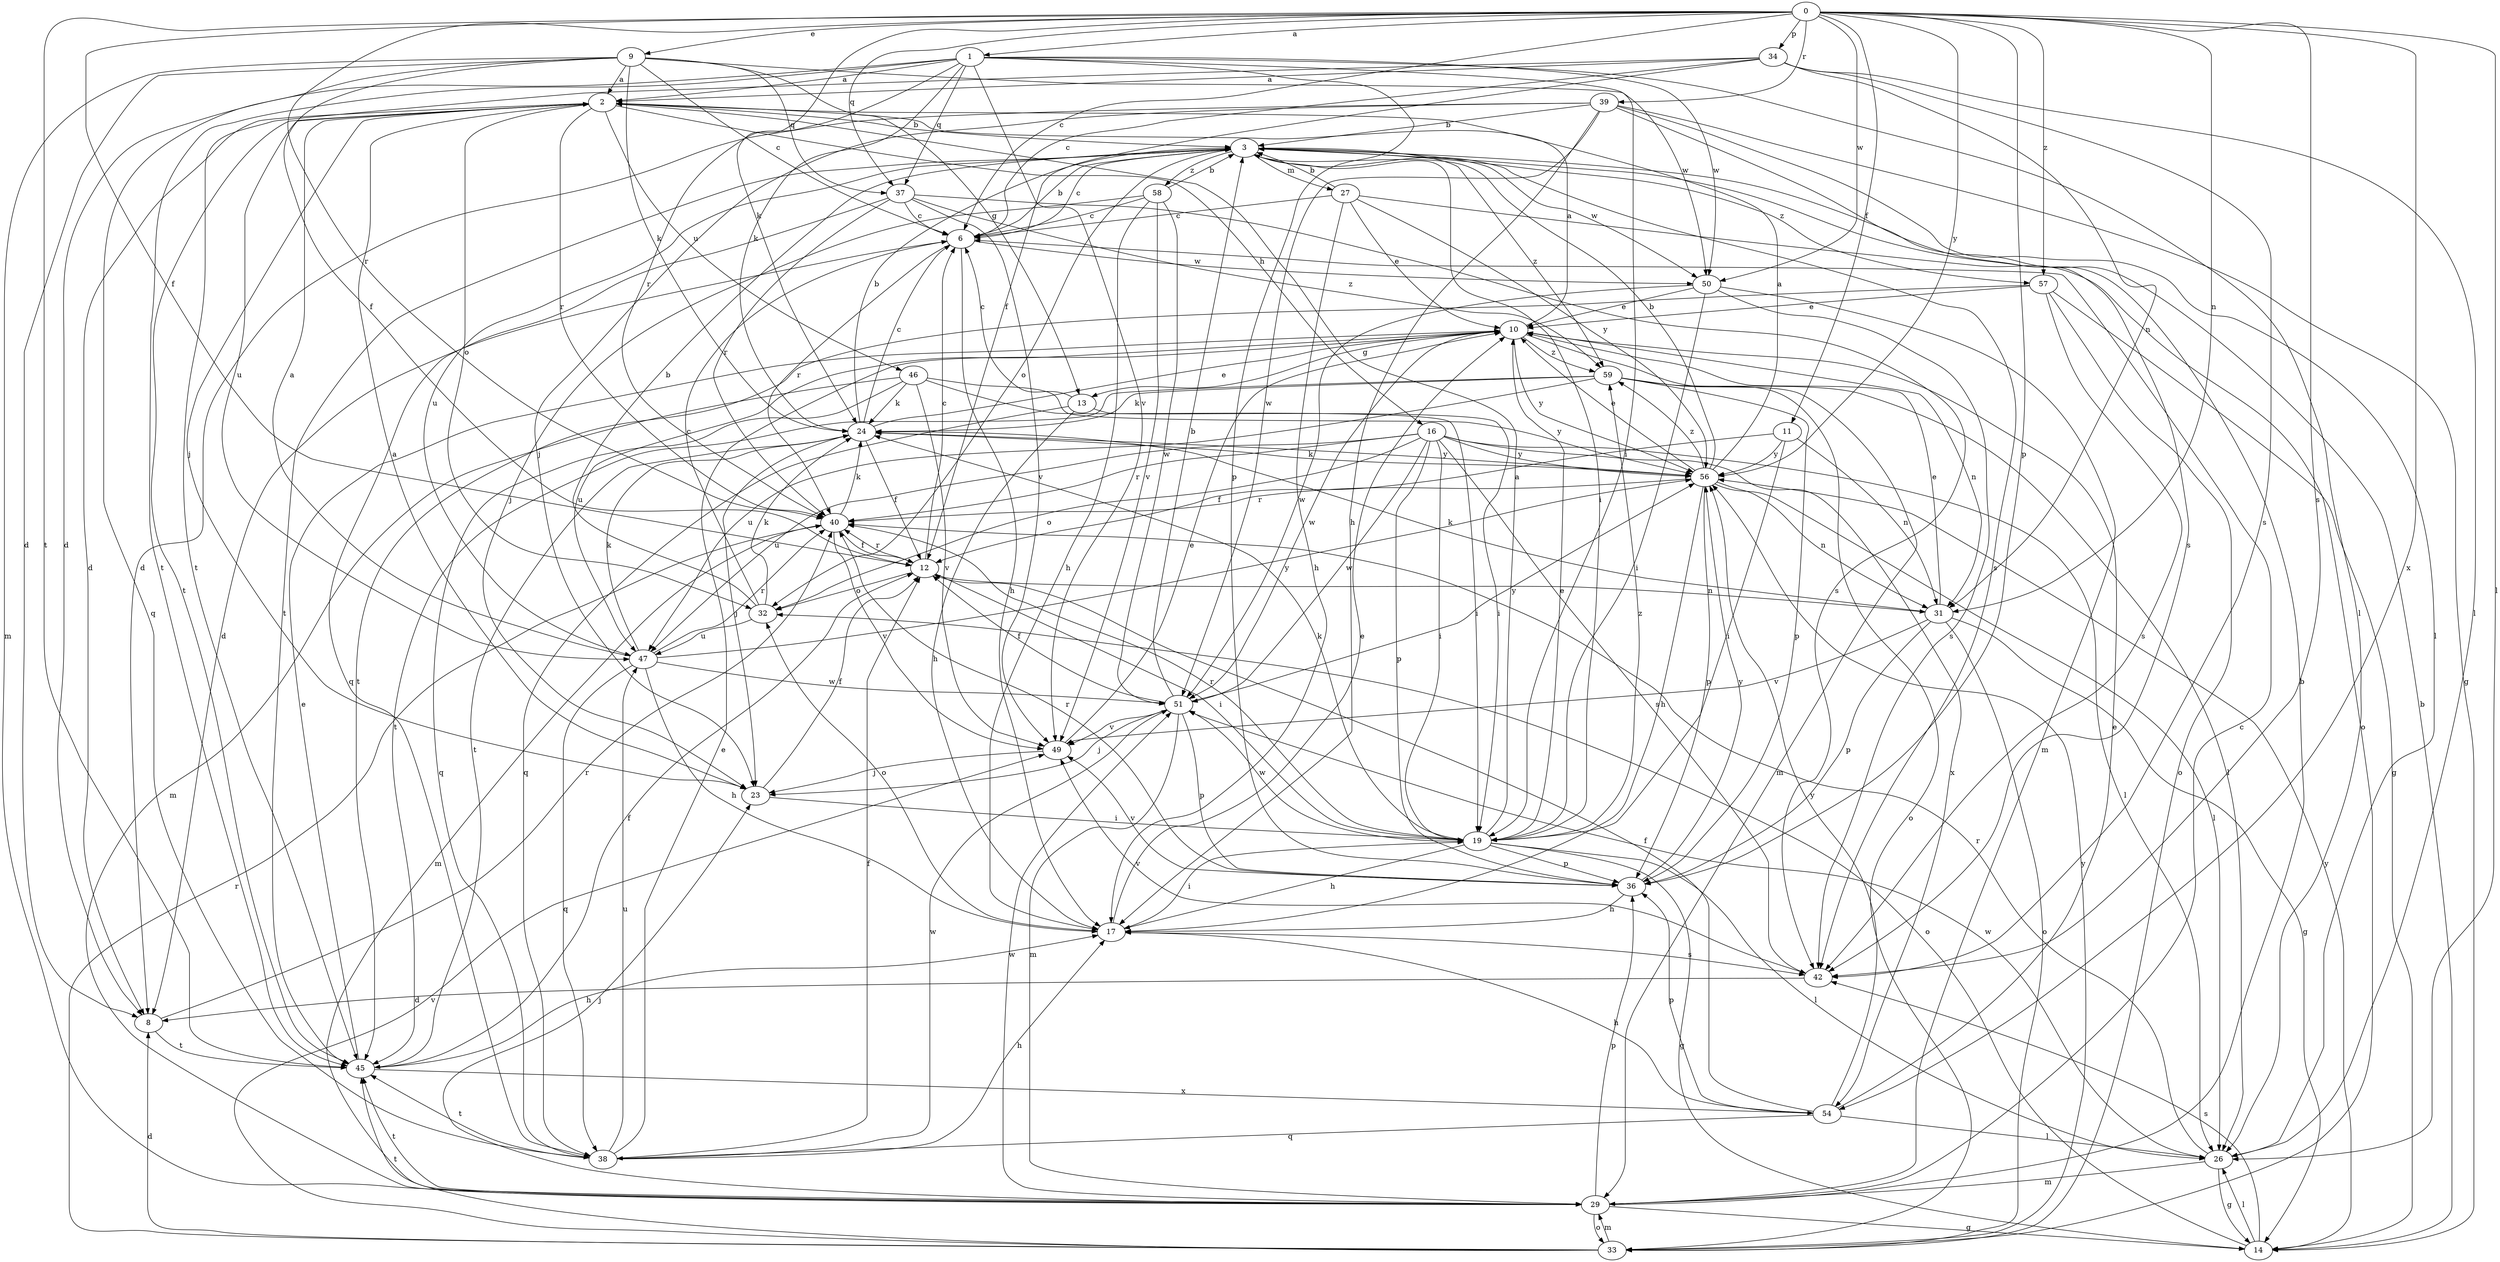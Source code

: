strict digraph  {
0;
1;
2;
3;
6;
8;
9;
10;
11;
12;
13;
14;
16;
17;
19;
23;
24;
26;
27;
29;
31;
32;
33;
34;
36;
37;
38;
39;
40;
42;
45;
46;
47;
49;
50;
51;
54;
56;
57;
58;
59;
0 -> 1  [label=a];
0 -> 6  [label=c];
0 -> 9  [label=e];
0 -> 11  [label=f];
0 -> 12  [label=f];
0 -> 24  [label=k];
0 -> 26  [label=l];
0 -> 31  [label=n];
0 -> 34  [label=p];
0 -> 36  [label=p];
0 -> 37  [label=q];
0 -> 39  [label=r];
0 -> 40  [label=r];
0 -> 42  [label=s];
0 -> 45  [label=t];
0 -> 50  [label=w];
0 -> 54  [label=x];
0 -> 56  [label=y];
0 -> 57  [label=z];
1 -> 2  [label=a];
1 -> 8  [label=d];
1 -> 19  [label=i];
1 -> 24  [label=k];
1 -> 26  [label=l];
1 -> 36  [label=p];
1 -> 37  [label=q];
1 -> 40  [label=r];
1 -> 45  [label=t];
1 -> 49  [label=v];
1 -> 50  [label=w];
2 -> 3  [label=b];
2 -> 8  [label=d];
2 -> 16  [label=h];
2 -> 23  [label=j];
2 -> 32  [label=o];
2 -> 40  [label=r];
2 -> 45  [label=t];
2 -> 46  [label=u];
2 -> 47  [label=u];
3 -> 6  [label=c];
3 -> 19  [label=i];
3 -> 27  [label=m];
3 -> 32  [label=o];
3 -> 42  [label=s];
3 -> 45  [label=t];
3 -> 47  [label=u];
3 -> 50  [label=w];
3 -> 57  [label=z];
3 -> 58  [label=z];
3 -> 59  [label=z];
6 -> 3  [label=b];
6 -> 8  [label=d];
6 -> 17  [label=h];
6 -> 40  [label=r];
6 -> 50  [label=w];
8 -> 40  [label=r];
8 -> 45  [label=t];
9 -> 2  [label=a];
9 -> 6  [label=c];
9 -> 8  [label=d];
9 -> 12  [label=f];
9 -> 13  [label=g];
9 -> 24  [label=k];
9 -> 29  [label=m];
9 -> 37  [label=q];
9 -> 38  [label=q];
9 -> 50  [label=w];
10 -> 2  [label=a];
10 -> 13  [label=g];
10 -> 29  [label=m];
10 -> 31  [label=n];
10 -> 47  [label=u];
10 -> 51  [label=w];
10 -> 56  [label=y];
10 -> 59  [label=z];
11 -> 12  [label=f];
11 -> 19  [label=i];
11 -> 31  [label=n];
11 -> 56  [label=y];
12 -> 6  [label=c];
12 -> 19  [label=i];
12 -> 31  [label=n];
12 -> 32  [label=o];
12 -> 40  [label=r];
13 -> 6  [label=c];
13 -> 17  [label=h];
13 -> 19  [label=i];
13 -> 38  [label=q];
14 -> 3  [label=b];
14 -> 26  [label=l];
14 -> 32  [label=o];
14 -> 42  [label=s];
14 -> 56  [label=y];
16 -> 19  [label=i];
16 -> 26  [label=l];
16 -> 32  [label=o];
16 -> 36  [label=p];
16 -> 40  [label=r];
16 -> 42  [label=s];
16 -> 47  [label=u];
16 -> 51  [label=w];
16 -> 54  [label=x];
16 -> 56  [label=y];
17 -> 10  [label=e];
17 -> 19  [label=i];
17 -> 32  [label=o];
17 -> 42  [label=s];
19 -> 2  [label=a];
19 -> 10  [label=e];
19 -> 14  [label=g];
19 -> 17  [label=h];
19 -> 24  [label=k];
19 -> 26  [label=l];
19 -> 36  [label=p];
19 -> 40  [label=r];
19 -> 51  [label=w];
19 -> 59  [label=z];
23 -> 2  [label=a];
23 -> 12  [label=f];
23 -> 19  [label=i];
24 -> 3  [label=b];
24 -> 6  [label=c];
24 -> 10  [label=e];
24 -> 12  [label=f];
24 -> 23  [label=j];
24 -> 45  [label=t];
24 -> 56  [label=y];
26 -> 14  [label=g];
26 -> 29  [label=m];
26 -> 40  [label=r];
26 -> 51  [label=w];
27 -> 3  [label=b];
27 -> 6  [label=c];
27 -> 10  [label=e];
27 -> 17  [label=h];
27 -> 33  [label=o];
27 -> 56  [label=y];
29 -> 3  [label=b];
29 -> 6  [label=c];
29 -> 14  [label=g];
29 -> 23  [label=j];
29 -> 33  [label=o];
29 -> 36  [label=p];
29 -> 45  [label=t];
29 -> 51  [label=w];
31 -> 10  [label=e];
31 -> 14  [label=g];
31 -> 24  [label=k];
31 -> 33  [label=o];
31 -> 36  [label=p];
31 -> 49  [label=v];
32 -> 3  [label=b];
32 -> 6  [label=c];
32 -> 24  [label=k];
32 -> 47  [label=u];
33 -> 8  [label=d];
33 -> 29  [label=m];
33 -> 40  [label=r];
33 -> 45  [label=t];
33 -> 49  [label=v];
33 -> 56  [label=y];
34 -> 2  [label=a];
34 -> 6  [label=c];
34 -> 12  [label=f];
34 -> 26  [label=l];
34 -> 31  [label=n];
34 -> 42  [label=s];
34 -> 45  [label=t];
36 -> 17  [label=h];
36 -> 40  [label=r];
36 -> 49  [label=v];
36 -> 56  [label=y];
37 -> 6  [label=c];
37 -> 38  [label=q];
37 -> 40  [label=r];
37 -> 42  [label=s];
37 -> 49  [label=v];
37 -> 59  [label=z];
38 -> 10  [label=e];
38 -> 12  [label=f];
38 -> 17  [label=h];
38 -> 45  [label=t];
38 -> 47  [label=u];
38 -> 51  [label=w];
39 -> 3  [label=b];
39 -> 8  [label=d];
39 -> 14  [label=g];
39 -> 17  [label=h];
39 -> 23  [label=j];
39 -> 26  [label=l];
39 -> 42  [label=s];
39 -> 51  [label=w];
40 -> 12  [label=f];
40 -> 24  [label=k];
40 -> 29  [label=m];
40 -> 49  [label=v];
42 -> 8  [label=d];
42 -> 49  [label=v];
45 -> 10  [label=e];
45 -> 12  [label=f];
45 -> 17  [label=h];
45 -> 54  [label=x];
46 -> 19  [label=i];
46 -> 24  [label=k];
46 -> 29  [label=m];
46 -> 38  [label=q];
46 -> 49  [label=v];
46 -> 56  [label=y];
47 -> 2  [label=a];
47 -> 17  [label=h];
47 -> 24  [label=k];
47 -> 38  [label=q];
47 -> 40  [label=r];
47 -> 51  [label=w];
47 -> 56  [label=y];
49 -> 10  [label=e];
49 -> 23  [label=j];
50 -> 10  [label=e];
50 -> 19  [label=i];
50 -> 29  [label=m];
50 -> 42  [label=s];
50 -> 51  [label=w];
51 -> 3  [label=b];
51 -> 12  [label=f];
51 -> 23  [label=j];
51 -> 29  [label=m];
51 -> 36  [label=p];
51 -> 49  [label=v];
51 -> 56  [label=y];
54 -> 10  [label=e];
54 -> 12  [label=f];
54 -> 17  [label=h];
54 -> 26  [label=l];
54 -> 36  [label=p];
54 -> 38  [label=q];
54 -> 56  [label=y];
56 -> 2  [label=a];
56 -> 3  [label=b];
56 -> 10  [label=e];
56 -> 17  [label=h];
56 -> 24  [label=k];
56 -> 26  [label=l];
56 -> 31  [label=n];
56 -> 36  [label=p];
56 -> 40  [label=r];
56 -> 59  [label=z];
57 -> 10  [label=e];
57 -> 14  [label=g];
57 -> 33  [label=o];
57 -> 42  [label=s];
57 -> 45  [label=t];
58 -> 3  [label=b];
58 -> 6  [label=c];
58 -> 17  [label=h];
58 -> 23  [label=j];
58 -> 49  [label=v];
58 -> 51  [label=w];
59 -> 24  [label=k];
59 -> 26  [label=l];
59 -> 33  [label=o];
59 -> 36  [label=p];
59 -> 45  [label=t];
59 -> 47  [label=u];
}
